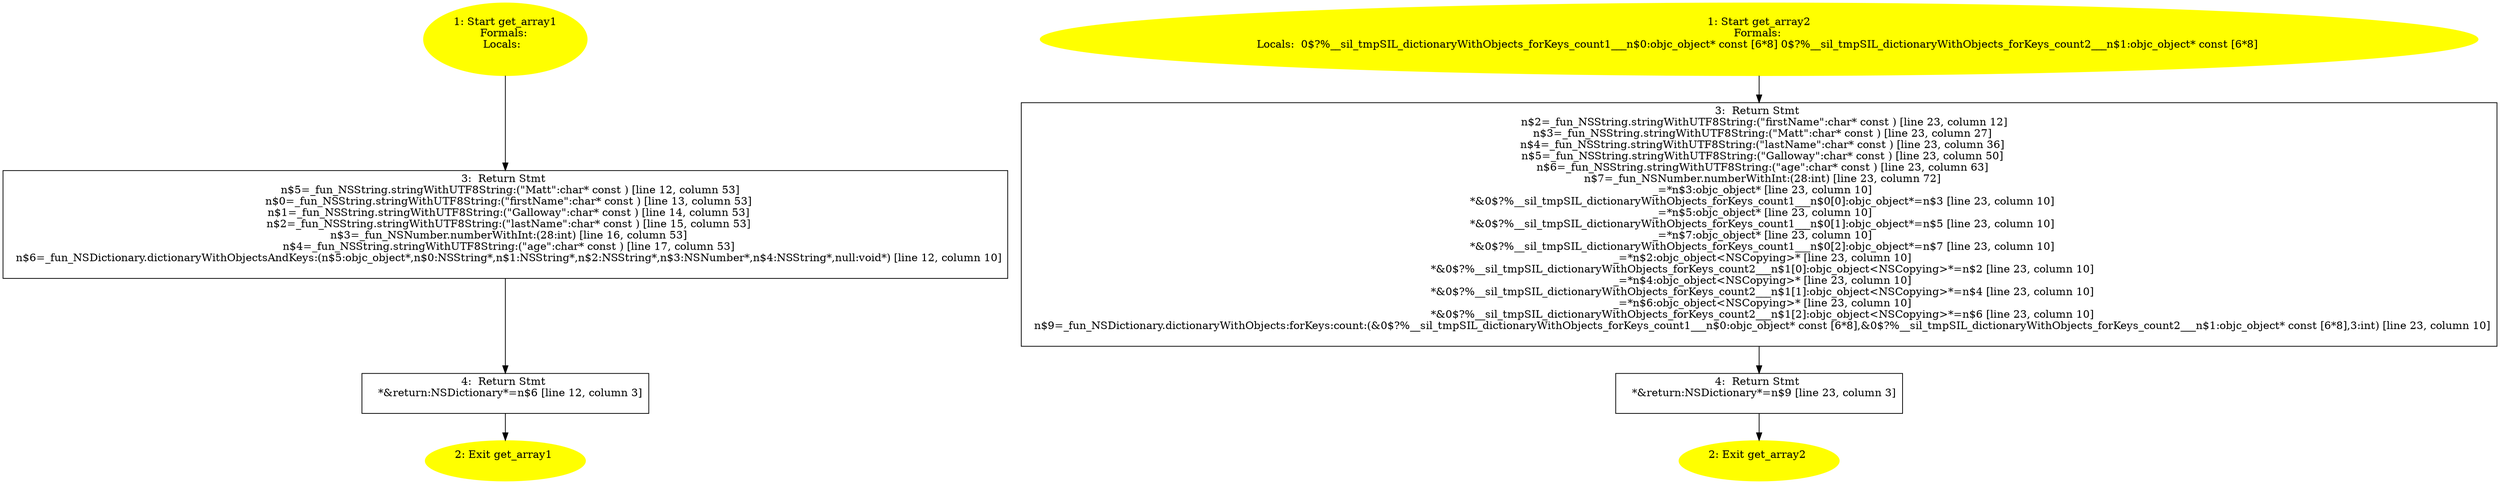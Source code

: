 /* @generated */
digraph cfg {
"get_array1.5988b7ad8acf5c81cef9a72d072073c1_1" [label="1: Start get_array1\nFormals: \nLocals:  \n  " color=yellow style=filled]
	

	 "get_array1.5988b7ad8acf5c81cef9a72d072073c1_1" -> "get_array1.5988b7ad8acf5c81cef9a72d072073c1_3" ;
"get_array1.5988b7ad8acf5c81cef9a72d072073c1_2" [label="2: Exit get_array1 \n  " color=yellow style=filled]
	

"get_array1.5988b7ad8acf5c81cef9a72d072073c1_3" [label="3:  Return Stmt \n   n$5=_fun_NSString.stringWithUTF8String:(\"Matt\":char* const ) [line 12, column 53]\n  n$0=_fun_NSString.stringWithUTF8String:(\"firstName\":char* const ) [line 13, column 53]\n  n$1=_fun_NSString.stringWithUTF8String:(\"Galloway\":char* const ) [line 14, column 53]\n  n$2=_fun_NSString.stringWithUTF8String:(\"lastName\":char* const ) [line 15, column 53]\n  n$3=_fun_NSNumber.numberWithInt:(28:int) [line 16, column 53]\n  n$4=_fun_NSString.stringWithUTF8String:(\"age\":char* const ) [line 17, column 53]\n  n$6=_fun_NSDictionary.dictionaryWithObjectsAndKeys:(n$5:objc_object*,n$0:NSString*,n$1:NSString*,n$2:NSString*,n$3:NSNumber*,n$4:NSString*,null:void*) [line 12, column 10]\n " shape="box"]
	

	 "get_array1.5988b7ad8acf5c81cef9a72d072073c1_3" -> "get_array1.5988b7ad8acf5c81cef9a72d072073c1_4" ;
"get_array1.5988b7ad8acf5c81cef9a72d072073c1_4" [label="4:  Return Stmt \n   *&return:NSDictionary*=n$6 [line 12, column 3]\n " shape="box"]
	

	 "get_array1.5988b7ad8acf5c81cef9a72d072073c1_4" -> "get_array1.5988b7ad8acf5c81cef9a72d072073c1_2" ;
"get_array2.84aa3c70cb20e7edbe4f0b8d0bd6aa3d_1" [label="1: Start get_array2\nFormals: \nLocals:  0$?%__sil_tmpSIL_dictionaryWithObjects_forKeys_count1___n$0:objc_object* const [6*8] 0$?%__sil_tmpSIL_dictionaryWithObjects_forKeys_count2___n$1:objc_object* const [6*8] \n  " color=yellow style=filled]
	

	 "get_array2.84aa3c70cb20e7edbe4f0b8d0bd6aa3d_1" -> "get_array2.84aa3c70cb20e7edbe4f0b8d0bd6aa3d_3" ;
"get_array2.84aa3c70cb20e7edbe4f0b8d0bd6aa3d_2" [label="2: Exit get_array2 \n  " color=yellow style=filled]
	

"get_array2.84aa3c70cb20e7edbe4f0b8d0bd6aa3d_3" [label="3:  Return Stmt \n   n$2=_fun_NSString.stringWithUTF8String:(\"firstName\":char* const ) [line 23, column 12]\n  n$3=_fun_NSString.stringWithUTF8String:(\"Matt\":char* const ) [line 23, column 27]\n  n$4=_fun_NSString.stringWithUTF8String:(\"lastName\":char* const ) [line 23, column 36]\n  n$5=_fun_NSString.stringWithUTF8String:(\"Galloway\":char* const ) [line 23, column 50]\n  n$6=_fun_NSString.stringWithUTF8String:(\"age\":char* const ) [line 23, column 63]\n  n$7=_fun_NSNumber.numberWithInt:(28:int) [line 23, column 72]\n  _=*n$3:objc_object* [line 23, column 10]\n  *&0$?%__sil_tmpSIL_dictionaryWithObjects_forKeys_count1___n$0[0]:objc_object*=n$3 [line 23, column 10]\n  _=*n$5:objc_object* [line 23, column 10]\n  *&0$?%__sil_tmpSIL_dictionaryWithObjects_forKeys_count1___n$0[1]:objc_object*=n$5 [line 23, column 10]\n  _=*n$7:objc_object* [line 23, column 10]\n  *&0$?%__sil_tmpSIL_dictionaryWithObjects_forKeys_count1___n$0[2]:objc_object*=n$7 [line 23, column 10]\n  _=*n$2:objc_object<NSCopying>* [line 23, column 10]\n  *&0$?%__sil_tmpSIL_dictionaryWithObjects_forKeys_count2___n$1[0]:objc_object<NSCopying>*=n$2 [line 23, column 10]\n  _=*n$4:objc_object<NSCopying>* [line 23, column 10]\n  *&0$?%__sil_tmpSIL_dictionaryWithObjects_forKeys_count2___n$1[1]:objc_object<NSCopying>*=n$4 [line 23, column 10]\n  _=*n$6:objc_object<NSCopying>* [line 23, column 10]\n  *&0$?%__sil_tmpSIL_dictionaryWithObjects_forKeys_count2___n$1[2]:objc_object<NSCopying>*=n$6 [line 23, column 10]\n  n$9=_fun_NSDictionary.dictionaryWithObjects:forKeys:count:(&0$?%__sil_tmpSIL_dictionaryWithObjects_forKeys_count1___n$0:objc_object* const [6*8],&0$?%__sil_tmpSIL_dictionaryWithObjects_forKeys_count2___n$1:objc_object* const [6*8],3:int) [line 23, column 10]\n " shape="box"]
	

	 "get_array2.84aa3c70cb20e7edbe4f0b8d0bd6aa3d_3" -> "get_array2.84aa3c70cb20e7edbe4f0b8d0bd6aa3d_4" ;
"get_array2.84aa3c70cb20e7edbe4f0b8d0bd6aa3d_4" [label="4:  Return Stmt \n   *&return:NSDictionary*=n$9 [line 23, column 3]\n " shape="box"]
	

	 "get_array2.84aa3c70cb20e7edbe4f0b8d0bd6aa3d_4" -> "get_array2.84aa3c70cb20e7edbe4f0b8d0bd6aa3d_2" ;
}
